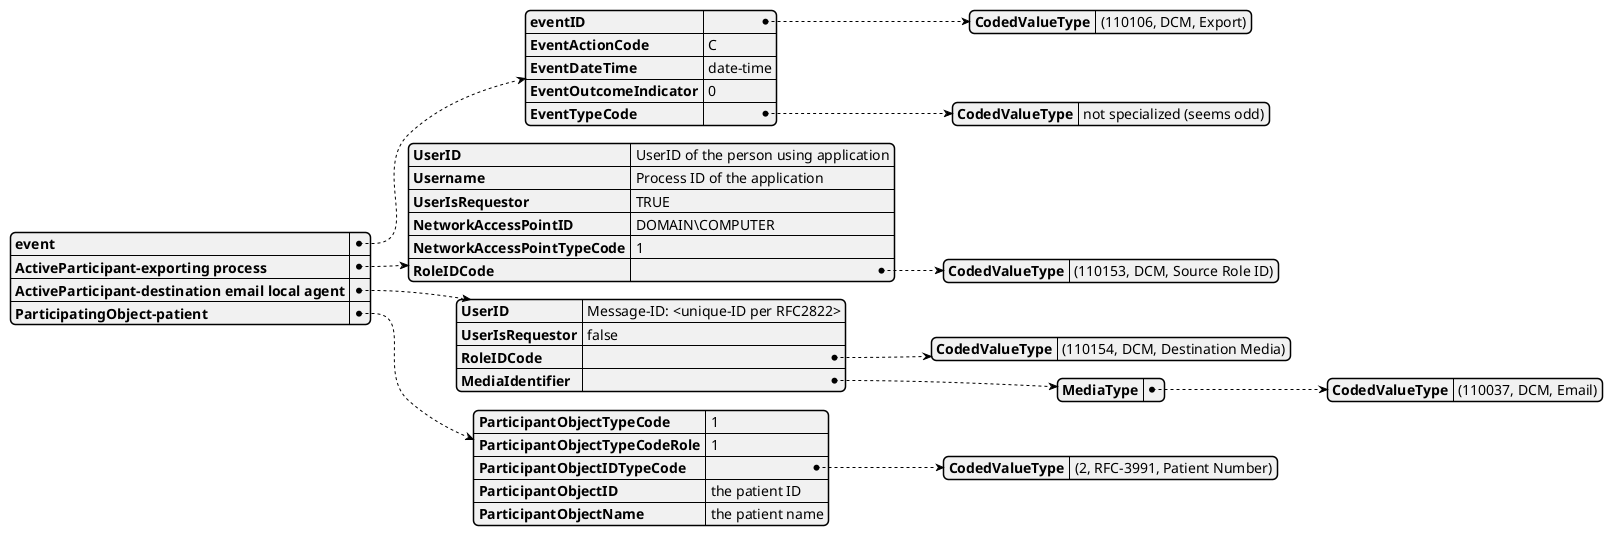 
@startjson
{
	"event": {
	   "eventID" : {"CodedValueType" : "(110106, DCM, Export)"},
	   "EventActionCode": "C",
	   "EventDateTime" : "date-time",
	   "EventOutcomeIndicator": "0",
	   "EventTypeCode" : {
	   	"CodedValueType" : "not specialized (seems odd)"
		}
	   },
	"ActiveParticipant-exporting process" : {
	   "UserID" : "UserID of the person using application",
	   "Username" : "Process ID of the application",
	   "UserIsRequestor" : "TRUE",
	   "NetworkAccessPointID" : "DOMAIN\\COMPUTER",
	   "NetworkAccessPointTypeCode" : "1",
	   "RoleIDCode" : {
	   	"CodedValueType" : "(110153, DCM, Source Role ID)"
		}
	   },
	"ActiveParticipant-destination email local agent" : {
	   "UserID" : "Message-ID: <unique-ID per RFC2822>",
	   "UserIsRequestor" : "false",
	   "RoleIDCode" : {
	   	"CodedValueType" : "(110154, DCM, Destination Media)"
		},
	   "MediaIdentifier" : {
	      "MediaType" : {
	        "CodedValueType" : "(110037, DCM, Email)"
	        }
	      }
	   },
	"ParticipatingObject-patient" : {
	    "ParticipantObjectTypeCode" : 1,
	    "ParticipantObjectTypeCodeRole" : 1,
	    "ParticipantObjectIDTypeCode" : {
	        "CodedValueType" : "(2, RFC-3991, Patient Number)"
	        },
	    "ParticipantObjectID" : "the patient ID",
	    "ParticipantObjectName" : "the patient name"
	   }
}
@endjson


	   
